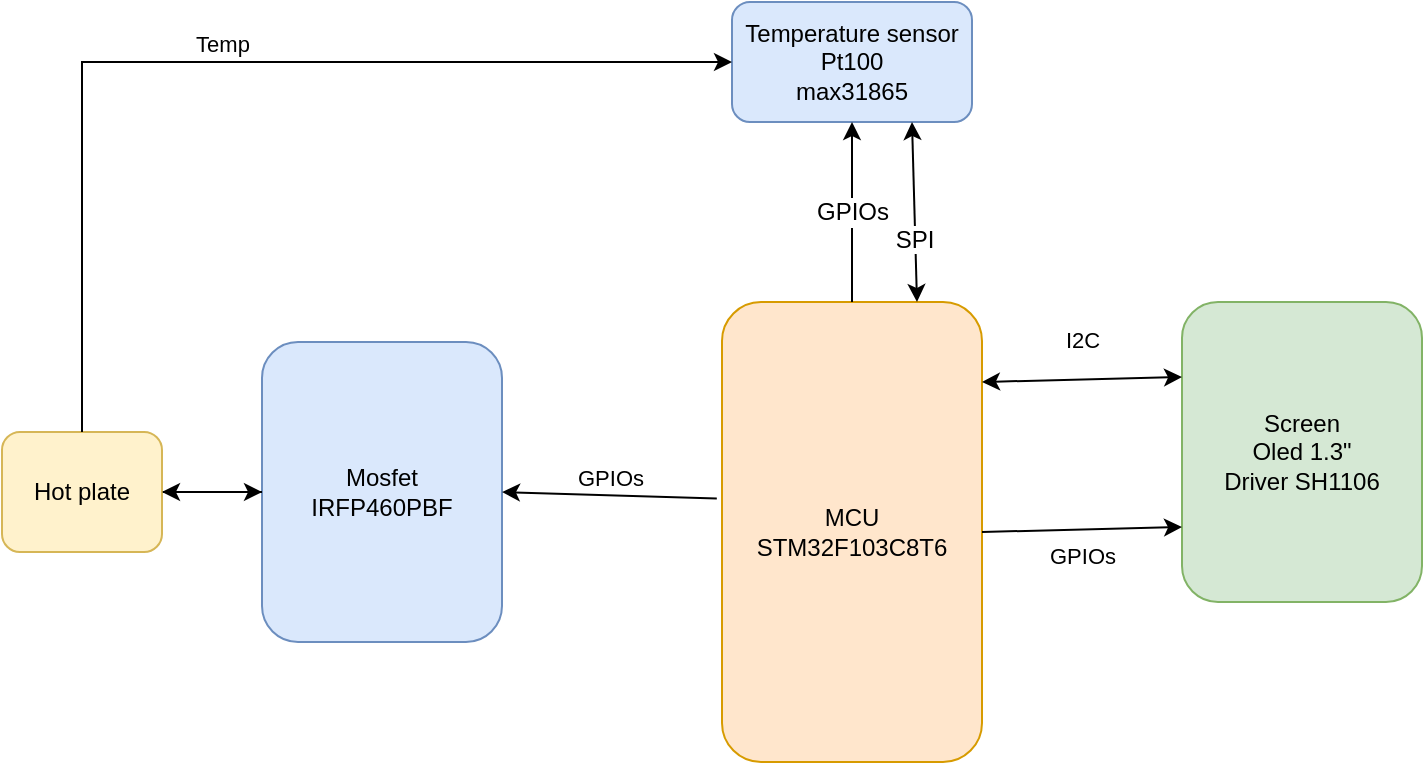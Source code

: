 <mxfile version="20.5.3" type="github">
  <diagram id="C5RBs43oDa-KdzZeNtuy" name="Page-1">
    <mxGraphModel dx="1038" dy="579" grid="1" gridSize="10" guides="1" tooltips="1" connect="1" arrows="1" fold="1" page="1" pageScale="1" pageWidth="827" pageHeight="1169" math="0" shadow="0">
      <root>
        <mxCell id="WIyWlLk6GJQsqaUBKTNV-0" />
        <mxCell id="WIyWlLk6GJQsqaUBKTNV-1" parent="WIyWlLk6GJQsqaUBKTNV-0" />
        <mxCell id="UdfxYnJ2bHFR-G8xuZ-I-0" value="MCU&lt;br&gt;STM32F103C8T6" style="rounded=1;whiteSpace=wrap;html=1;fillColor=#ffe6cc;strokeColor=#d79b00;" parent="WIyWlLk6GJQsqaUBKTNV-1" vertex="1">
          <mxGeometry x="440" y="200" width="130" height="230" as="geometry" />
        </mxCell>
        <mxCell id="UdfxYnJ2bHFR-G8xuZ-I-2" value="Temperature sensor&lt;br&gt;Pt100&lt;br&gt;max31865" style="rounded=1;whiteSpace=wrap;html=1;fillColor=#dae8fc;strokeColor=#6c8ebf;" parent="WIyWlLk6GJQsqaUBKTNV-1" vertex="1">
          <mxGeometry x="445" y="50" width="120" height="60" as="geometry" />
        </mxCell>
        <mxCell id="UdfxYnJ2bHFR-G8xuZ-I-3" value="Mosfet&lt;br&gt;IRFP460PBF" style="rounded=1;whiteSpace=wrap;html=1;fillColor=#dae8fc;strokeColor=#6c8ebf;" parent="WIyWlLk6GJQsqaUBKTNV-1" vertex="1">
          <mxGeometry x="210" y="220" width="120" height="150" as="geometry" />
        </mxCell>
        <mxCell id="UdfxYnJ2bHFR-G8xuZ-I-4" value="Screen&lt;br&gt;Oled 1.3&quot;&lt;br&gt;Driver SH1106" style="rounded=1;whiteSpace=wrap;html=1;fillColor=#d5e8d4;strokeColor=#82b366;" parent="WIyWlLk6GJQsqaUBKTNV-1" vertex="1">
          <mxGeometry x="670" y="200" width="120" height="150" as="geometry" />
        </mxCell>
        <mxCell id="UdfxYnJ2bHFR-G8xuZ-I-5" value="&lt;p style=&quot;line-height: 120%;&quot;&gt;I2C&lt;/p&gt;" style="endArrow=classic;startArrow=classic;html=1;rounded=0;entryX=0;entryY=0.25;entryDx=0;entryDy=0;verticalAlign=bottom;" parent="WIyWlLk6GJQsqaUBKTNV-1" target="UdfxYnJ2bHFR-G8xuZ-I-4" edge="1">
          <mxGeometry width="50" height="50" relative="1" as="geometry">
            <mxPoint x="570" y="240" as="sourcePoint" />
            <mxPoint x="440" y="240" as="targetPoint" />
          </mxGeometry>
        </mxCell>
        <mxCell id="UdfxYnJ2bHFR-G8xuZ-I-6" value="GPIOs" style="endArrow=classic;html=1;rounded=0;entryX=0;entryY=0.75;entryDx=0;entryDy=0;exitX=1;exitY=0.5;exitDx=0;exitDy=0;verticalAlign=top;" parent="WIyWlLk6GJQsqaUBKTNV-1" source="UdfxYnJ2bHFR-G8xuZ-I-0" target="UdfxYnJ2bHFR-G8xuZ-I-4" edge="1">
          <mxGeometry width="50" height="50" relative="1" as="geometry">
            <mxPoint x="390" y="280" as="sourcePoint" />
            <mxPoint x="440" y="230" as="targetPoint" />
          </mxGeometry>
        </mxCell>
        <mxCell id="UsDrsijsb-a9MH57ePE2-5" value="" style="edgeStyle=orthogonalEdgeStyle;rounded=0;orthogonalLoop=1;jettySize=auto;html=1;fontSize=12;" edge="1" parent="WIyWlLk6GJQsqaUBKTNV-1" source="UdfxYnJ2bHFR-G8xuZ-I-9" target="UdfxYnJ2bHFR-G8xuZ-I-3">
          <mxGeometry relative="1" as="geometry" />
        </mxCell>
        <mxCell id="UdfxYnJ2bHFR-G8xuZ-I-9" value="Hot plate" style="rounded=1;whiteSpace=wrap;html=1;fillColor=#fff2cc;strokeColor=#d6b656;" parent="WIyWlLk6GJQsqaUBKTNV-1" vertex="1">
          <mxGeometry x="80" y="265" width="80" height="60" as="geometry" />
        </mxCell>
        <mxCell id="UdfxYnJ2bHFR-G8xuZ-I-10" value="" style="endArrow=classic;html=1;rounded=0;entryX=1;entryY=0.5;entryDx=0;entryDy=0;exitX=0;exitY=0.5;exitDx=0;exitDy=0;" parent="WIyWlLk6GJQsqaUBKTNV-1" source="UdfxYnJ2bHFR-G8xuZ-I-3" target="UdfxYnJ2bHFR-G8xuZ-I-9" edge="1">
          <mxGeometry width="50" height="50" relative="1" as="geometry">
            <mxPoint x="320" y="250" as="sourcePoint" />
            <mxPoint x="370" y="200" as="targetPoint" />
          </mxGeometry>
        </mxCell>
        <mxCell id="UdfxYnJ2bHFR-G8xuZ-I-11" value="GPIOs" style="endArrow=classic;html=1;rounded=0;entryX=1;entryY=0.5;entryDx=0;entryDy=0;exitX=-0.02;exitY=0.427;exitDx=0;exitDy=0;verticalAlign=bottom;exitPerimeter=0;" parent="WIyWlLk6GJQsqaUBKTNV-1" source="UdfxYnJ2bHFR-G8xuZ-I-0" target="UdfxYnJ2bHFR-G8xuZ-I-3" edge="1">
          <mxGeometry width="50" height="50" relative="1" as="geometry">
            <mxPoint x="390" y="260" as="sourcePoint" />
            <mxPoint x="440" y="210" as="targetPoint" />
          </mxGeometry>
        </mxCell>
        <mxCell id="UsDrsijsb-a9MH57ePE2-1" value="Temp" style="endArrow=classic;html=1;rounded=0;exitX=0.5;exitY=0;exitDx=0;exitDy=0;entryX=0;entryY=0.5;entryDx=0;entryDy=0;verticalAlign=bottom;" edge="1" parent="WIyWlLk6GJQsqaUBKTNV-1" source="UdfxYnJ2bHFR-G8xuZ-I-9" target="UdfxYnJ2bHFR-G8xuZ-I-2">
          <mxGeometry width="50" height="50" relative="1" as="geometry">
            <mxPoint x="430" y="300" as="sourcePoint" />
            <mxPoint x="480" y="250" as="targetPoint" />
            <Array as="points">
              <mxPoint x="120" y="80" />
            </Array>
          </mxGeometry>
        </mxCell>
        <mxCell id="UsDrsijsb-a9MH57ePE2-3" value="SPI" style="endArrow=classic;startArrow=classic;html=1;rounded=0;fontSize=12;entryX=0.75;entryY=1;entryDx=0;entryDy=0;exitX=0.75;exitY=0;exitDx=0;exitDy=0;verticalAlign=top;" edge="1" parent="WIyWlLk6GJQsqaUBKTNV-1" source="UdfxYnJ2bHFR-G8xuZ-I-0" target="UdfxYnJ2bHFR-G8xuZ-I-2">
          <mxGeometry width="50" height="50" relative="1" as="geometry">
            <mxPoint x="430" y="290" as="sourcePoint" />
            <mxPoint x="480" y="240" as="targetPoint" />
          </mxGeometry>
        </mxCell>
        <mxCell id="UsDrsijsb-a9MH57ePE2-4" value="GPIOs" style="endArrow=classic;html=1;rounded=0;fontSize=12;entryX=0.5;entryY=1;entryDx=0;entryDy=0;exitX=0.5;exitY=0;exitDx=0;exitDy=0;" edge="1" parent="WIyWlLk6GJQsqaUBKTNV-1" source="UdfxYnJ2bHFR-G8xuZ-I-0" target="UdfxYnJ2bHFR-G8xuZ-I-2">
          <mxGeometry width="50" height="50" relative="1" as="geometry">
            <mxPoint x="430" y="290" as="sourcePoint" />
            <mxPoint x="480" y="240" as="targetPoint" />
          </mxGeometry>
        </mxCell>
      </root>
    </mxGraphModel>
  </diagram>
</mxfile>

